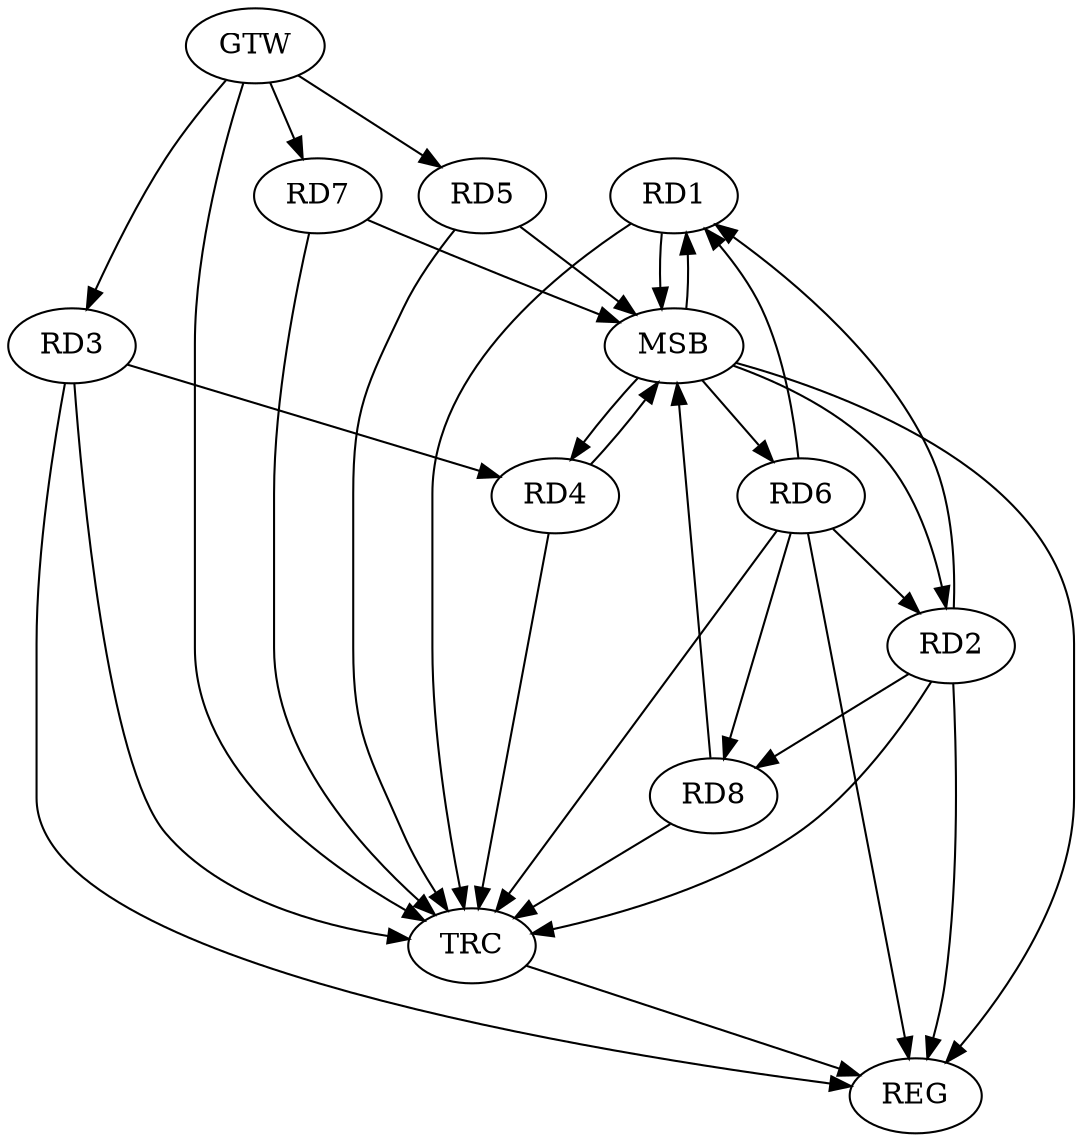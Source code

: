 strict digraph G {
  RD1 [ label="RD1" ];
  RD2 [ label="RD2" ];
  RD3 [ label="RD3" ];
  RD4 [ label="RD4" ];
  RD5 [ label="RD5" ];
  RD6 [ label="RD6" ];
  RD7 [ label="RD7" ];
  RD8 [ label="RD8" ];
  GTW [ label="GTW" ];
  REG [ label="REG" ];
  MSB [ label="MSB" ];
  TRC [ label="TRC" ];
  RD2 -> RD1;
  RD6 -> RD1;
  RD6 -> RD2;
  RD2 -> RD8;
  RD3 -> RD4;
  RD6 -> RD8;
  GTW -> RD3;
  GTW -> RD5;
  GTW -> RD7;
  RD2 -> REG;
  RD3 -> REG;
  RD6 -> REG;
  RD1 -> MSB;
  MSB -> RD6;
  MSB -> REG;
  RD4 -> MSB;
  MSB -> RD1;
  RD5 -> MSB;
  RD7 -> MSB;
  MSB -> RD4;
  RD8 -> MSB;
  MSB -> RD2;
  RD1 -> TRC;
  RD2 -> TRC;
  RD3 -> TRC;
  RD4 -> TRC;
  RD5 -> TRC;
  RD6 -> TRC;
  RD7 -> TRC;
  RD8 -> TRC;
  GTW -> TRC;
  TRC -> REG;
}
